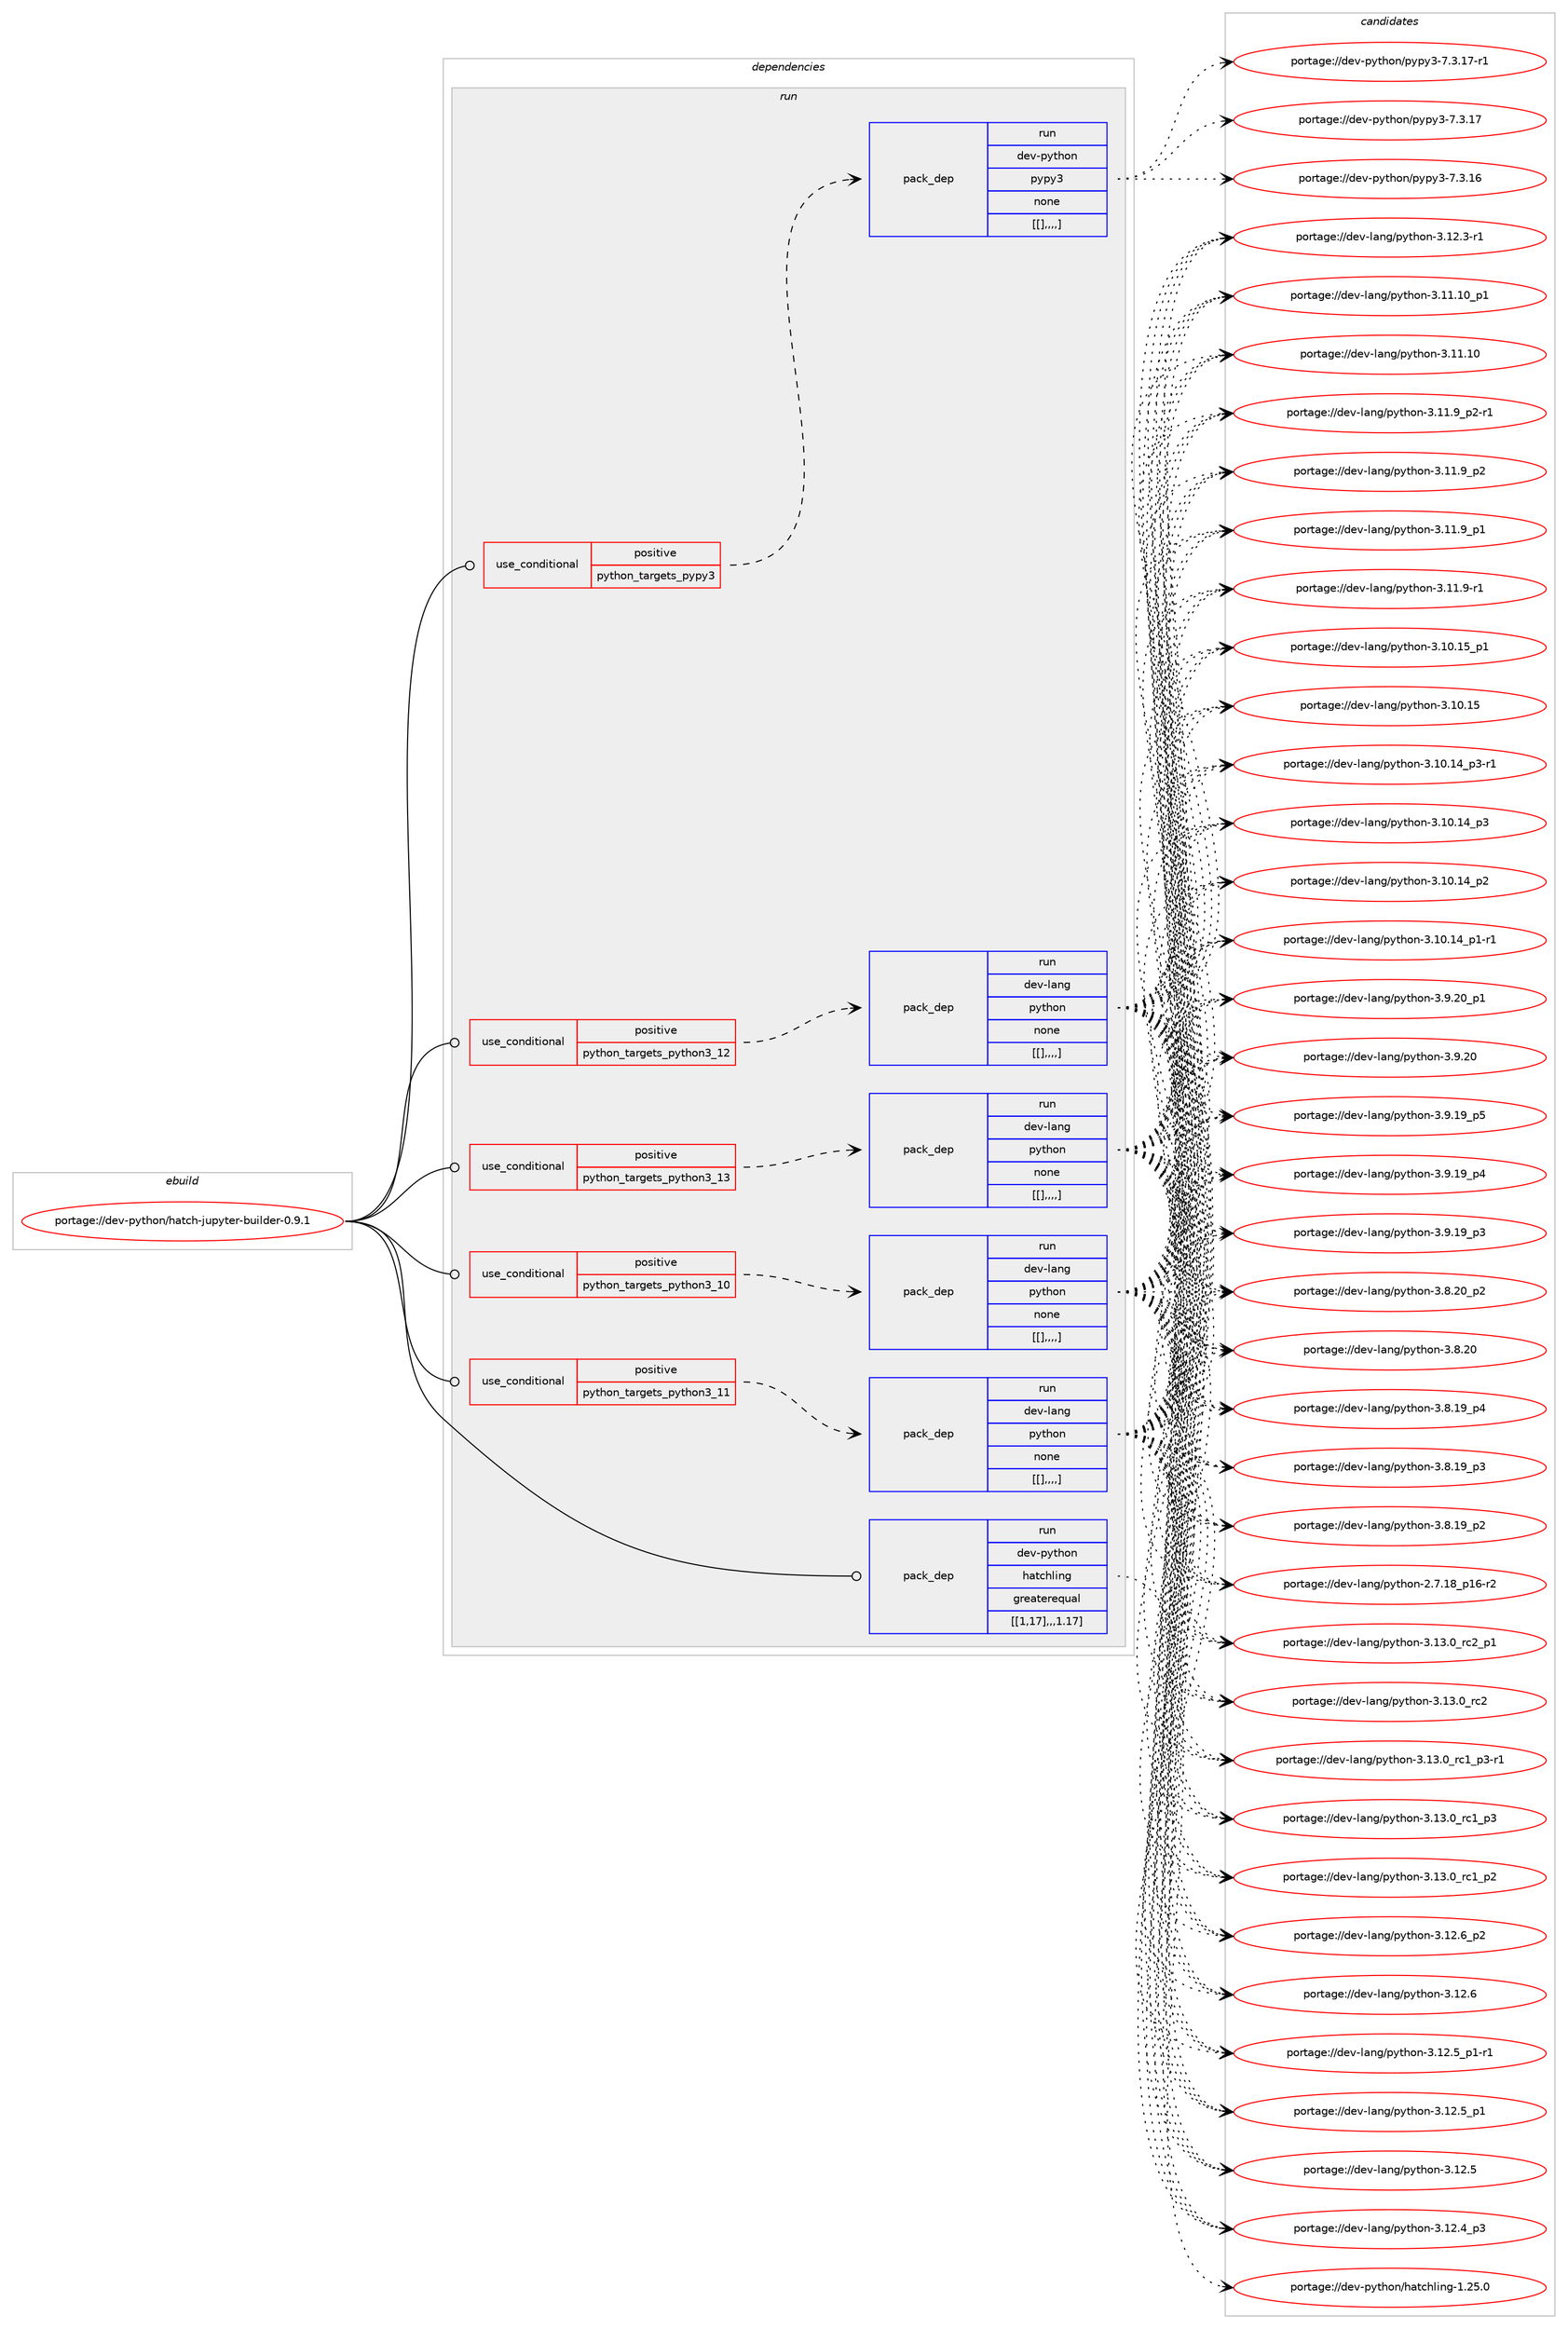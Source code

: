 digraph prolog {

# *************
# Graph options
# *************

newrank=true;
concentrate=true;
compound=true;
graph [rankdir=LR,fontname=Helvetica,fontsize=10,ranksep=1.5];#, ranksep=2.5, nodesep=0.2];
edge  [arrowhead=vee];
node  [fontname=Helvetica,fontsize=10];

# **********
# The ebuild
# **********

subgraph cluster_leftcol {
color=gray;
label=<<i>ebuild</i>>;
id [label="portage://dev-python/hatch-jupyter-builder-0.9.1", color=red, width=4, href="../dev-python/hatch-jupyter-builder-0.9.1.svg"];
}

# ****************
# The dependencies
# ****************

subgraph cluster_midcol {
color=gray;
label=<<i>dependencies</i>>;
subgraph cluster_compile {
fillcolor="#eeeeee";
style=filled;
label=<<i>compile</i>>;
}
subgraph cluster_compileandrun {
fillcolor="#eeeeee";
style=filled;
label=<<i>compile and run</i>>;
}
subgraph cluster_run {
fillcolor="#eeeeee";
style=filled;
label=<<i>run</i>>;
subgraph cond34415 {
dependency149283 [label=<<TABLE BORDER="0" CELLBORDER="1" CELLSPACING="0" CELLPADDING="4"><TR><TD ROWSPAN="3" CELLPADDING="10">use_conditional</TD></TR><TR><TD>positive</TD></TR><TR><TD>python_targets_pypy3</TD></TR></TABLE>>, shape=none, color=red];
subgraph pack113654 {
dependency149284 [label=<<TABLE BORDER="0" CELLBORDER="1" CELLSPACING="0" CELLPADDING="4" WIDTH="220"><TR><TD ROWSPAN="6" CELLPADDING="30">pack_dep</TD></TR><TR><TD WIDTH="110">run</TD></TR><TR><TD>dev-python</TD></TR><TR><TD>pypy3</TD></TR><TR><TD>none</TD></TR><TR><TD>[[],,,,]</TD></TR></TABLE>>, shape=none, color=blue];
}
dependency149283:e -> dependency149284:w [weight=20,style="dashed",arrowhead="vee"];
}
id:e -> dependency149283:w [weight=20,style="solid",arrowhead="odot"];
subgraph cond34416 {
dependency149285 [label=<<TABLE BORDER="0" CELLBORDER="1" CELLSPACING="0" CELLPADDING="4"><TR><TD ROWSPAN="3" CELLPADDING="10">use_conditional</TD></TR><TR><TD>positive</TD></TR><TR><TD>python_targets_python3_10</TD></TR></TABLE>>, shape=none, color=red];
subgraph pack113655 {
dependency149286 [label=<<TABLE BORDER="0" CELLBORDER="1" CELLSPACING="0" CELLPADDING="4" WIDTH="220"><TR><TD ROWSPAN="6" CELLPADDING="30">pack_dep</TD></TR><TR><TD WIDTH="110">run</TD></TR><TR><TD>dev-lang</TD></TR><TR><TD>python</TD></TR><TR><TD>none</TD></TR><TR><TD>[[],,,,]</TD></TR></TABLE>>, shape=none, color=blue];
}
dependency149285:e -> dependency149286:w [weight=20,style="dashed",arrowhead="vee"];
}
id:e -> dependency149285:w [weight=20,style="solid",arrowhead="odot"];
subgraph cond34417 {
dependency149287 [label=<<TABLE BORDER="0" CELLBORDER="1" CELLSPACING="0" CELLPADDING="4"><TR><TD ROWSPAN="3" CELLPADDING="10">use_conditional</TD></TR><TR><TD>positive</TD></TR><TR><TD>python_targets_python3_11</TD></TR></TABLE>>, shape=none, color=red];
subgraph pack113656 {
dependency149288 [label=<<TABLE BORDER="0" CELLBORDER="1" CELLSPACING="0" CELLPADDING="4" WIDTH="220"><TR><TD ROWSPAN="6" CELLPADDING="30">pack_dep</TD></TR><TR><TD WIDTH="110">run</TD></TR><TR><TD>dev-lang</TD></TR><TR><TD>python</TD></TR><TR><TD>none</TD></TR><TR><TD>[[],,,,]</TD></TR></TABLE>>, shape=none, color=blue];
}
dependency149287:e -> dependency149288:w [weight=20,style="dashed",arrowhead="vee"];
}
id:e -> dependency149287:w [weight=20,style="solid",arrowhead="odot"];
subgraph cond34418 {
dependency149289 [label=<<TABLE BORDER="0" CELLBORDER="1" CELLSPACING="0" CELLPADDING="4"><TR><TD ROWSPAN="3" CELLPADDING="10">use_conditional</TD></TR><TR><TD>positive</TD></TR><TR><TD>python_targets_python3_12</TD></TR></TABLE>>, shape=none, color=red];
subgraph pack113657 {
dependency149290 [label=<<TABLE BORDER="0" CELLBORDER="1" CELLSPACING="0" CELLPADDING="4" WIDTH="220"><TR><TD ROWSPAN="6" CELLPADDING="30">pack_dep</TD></TR><TR><TD WIDTH="110">run</TD></TR><TR><TD>dev-lang</TD></TR><TR><TD>python</TD></TR><TR><TD>none</TD></TR><TR><TD>[[],,,,]</TD></TR></TABLE>>, shape=none, color=blue];
}
dependency149289:e -> dependency149290:w [weight=20,style="dashed",arrowhead="vee"];
}
id:e -> dependency149289:w [weight=20,style="solid",arrowhead="odot"];
subgraph cond34419 {
dependency149291 [label=<<TABLE BORDER="0" CELLBORDER="1" CELLSPACING="0" CELLPADDING="4"><TR><TD ROWSPAN="3" CELLPADDING="10">use_conditional</TD></TR><TR><TD>positive</TD></TR><TR><TD>python_targets_python3_13</TD></TR></TABLE>>, shape=none, color=red];
subgraph pack113658 {
dependency149292 [label=<<TABLE BORDER="0" CELLBORDER="1" CELLSPACING="0" CELLPADDING="4" WIDTH="220"><TR><TD ROWSPAN="6" CELLPADDING="30">pack_dep</TD></TR><TR><TD WIDTH="110">run</TD></TR><TR><TD>dev-lang</TD></TR><TR><TD>python</TD></TR><TR><TD>none</TD></TR><TR><TD>[[],,,,]</TD></TR></TABLE>>, shape=none, color=blue];
}
dependency149291:e -> dependency149292:w [weight=20,style="dashed",arrowhead="vee"];
}
id:e -> dependency149291:w [weight=20,style="solid",arrowhead="odot"];
subgraph pack113659 {
dependency149293 [label=<<TABLE BORDER="0" CELLBORDER="1" CELLSPACING="0" CELLPADDING="4" WIDTH="220"><TR><TD ROWSPAN="6" CELLPADDING="30">pack_dep</TD></TR><TR><TD WIDTH="110">run</TD></TR><TR><TD>dev-python</TD></TR><TR><TD>hatchling</TD></TR><TR><TD>greaterequal</TD></TR><TR><TD>[[1,17],,,1.17]</TD></TR></TABLE>>, shape=none, color=blue];
}
id:e -> dependency149293:w [weight=20,style="solid",arrowhead="odot"];
}
}

# **************
# The candidates
# **************

subgraph cluster_choices {
rank=same;
color=gray;
label=<<i>candidates</i>>;

subgraph choice113654 {
color=black;
nodesep=1;
choice100101118451121211161041111104711212111212151455546514649554511449 [label="portage://dev-python/pypy3-7.3.17-r1", color=red, width=4,href="../dev-python/pypy3-7.3.17-r1.svg"];
choice10010111845112121116104111110471121211121215145554651464955 [label="portage://dev-python/pypy3-7.3.17", color=red, width=4,href="../dev-python/pypy3-7.3.17.svg"];
choice10010111845112121116104111110471121211121215145554651464954 [label="portage://dev-python/pypy3-7.3.16", color=red, width=4,href="../dev-python/pypy3-7.3.16.svg"];
dependency149284:e -> choice100101118451121211161041111104711212111212151455546514649554511449:w [style=dotted,weight="100"];
dependency149284:e -> choice10010111845112121116104111110471121211121215145554651464955:w [style=dotted,weight="100"];
dependency149284:e -> choice10010111845112121116104111110471121211121215145554651464954:w [style=dotted,weight="100"];
}
subgraph choice113655 {
color=black;
nodesep=1;
choice100101118451089711010347112121116104111110455146495146489511499509511249 [label="portage://dev-lang/python-3.13.0_rc2_p1", color=red, width=4,href="../dev-lang/python-3.13.0_rc2_p1.svg"];
choice10010111845108971101034711212111610411111045514649514648951149950 [label="portage://dev-lang/python-3.13.0_rc2", color=red, width=4,href="../dev-lang/python-3.13.0_rc2.svg"];
choice1001011184510897110103471121211161041111104551464951464895114994995112514511449 [label="portage://dev-lang/python-3.13.0_rc1_p3-r1", color=red, width=4,href="../dev-lang/python-3.13.0_rc1_p3-r1.svg"];
choice100101118451089711010347112121116104111110455146495146489511499499511251 [label="portage://dev-lang/python-3.13.0_rc1_p3", color=red, width=4,href="../dev-lang/python-3.13.0_rc1_p3.svg"];
choice100101118451089711010347112121116104111110455146495146489511499499511250 [label="portage://dev-lang/python-3.13.0_rc1_p2", color=red, width=4,href="../dev-lang/python-3.13.0_rc1_p2.svg"];
choice100101118451089711010347112121116104111110455146495046549511250 [label="portage://dev-lang/python-3.12.6_p2", color=red, width=4,href="../dev-lang/python-3.12.6_p2.svg"];
choice10010111845108971101034711212111610411111045514649504654 [label="portage://dev-lang/python-3.12.6", color=red, width=4,href="../dev-lang/python-3.12.6.svg"];
choice1001011184510897110103471121211161041111104551464950465395112494511449 [label="portage://dev-lang/python-3.12.5_p1-r1", color=red, width=4,href="../dev-lang/python-3.12.5_p1-r1.svg"];
choice100101118451089711010347112121116104111110455146495046539511249 [label="portage://dev-lang/python-3.12.5_p1", color=red, width=4,href="../dev-lang/python-3.12.5_p1.svg"];
choice10010111845108971101034711212111610411111045514649504653 [label="portage://dev-lang/python-3.12.5", color=red, width=4,href="../dev-lang/python-3.12.5.svg"];
choice100101118451089711010347112121116104111110455146495046529511251 [label="portage://dev-lang/python-3.12.4_p3", color=red, width=4,href="../dev-lang/python-3.12.4_p3.svg"];
choice100101118451089711010347112121116104111110455146495046514511449 [label="portage://dev-lang/python-3.12.3-r1", color=red, width=4,href="../dev-lang/python-3.12.3-r1.svg"];
choice10010111845108971101034711212111610411111045514649494649489511249 [label="portage://dev-lang/python-3.11.10_p1", color=red, width=4,href="../dev-lang/python-3.11.10_p1.svg"];
choice1001011184510897110103471121211161041111104551464949464948 [label="portage://dev-lang/python-3.11.10", color=red, width=4,href="../dev-lang/python-3.11.10.svg"];
choice1001011184510897110103471121211161041111104551464949465795112504511449 [label="portage://dev-lang/python-3.11.9_p2-r1", color=red, width=4,href="../dev-lang/python-3.11.9_p2-r1.svg"];
choice100101118451089711010347112121116104111110455146494946579511250 [label="portage://dev-lang/python-3.11.9_p2", color=red, width=4,href="../dev-lang/python-3.11.9_p2.svg"];
choice100101118451089711010347112121116104111110455146494946579511249 [label="portage://dev-lang/python-3.11.9_p1", color=red, width=4,href="../dev-lang/python-3.11.9_p1.svg"];
choice100101118451089711010347112121116104111110455146494946574511449 [label="portage://dev-lang/python-3.11.9-r1", color=red, width=4,href="../dev-lang/python-3.11.9-r1.svg"];
choice10010111845108971101034711212111610411111045514649484649539511249 [label="portage://dev-lang/python-3.10.15_p1", color=red, width=4,href="../dev-lang/python-3.10.15_p1.svg"];
choice1001011184510897110103471121211161041111104551464948464953 [label="portage://dev-lang/python-3.10.15", color=red, width=4,href="../dev-lang/python-3.10.15.svg"];
choice100101118451089711010347112121116104111110455146494846495295112514511449 [label="portage://dev-lang/python-3.10.14_p3-r1", color=red, width=4,href="../dev-lang/python-3.10.14_p3-r1.svg"];
choice10010111845108971101034711212111610411111045514649484649529511251 [label="portage://dev-lang/python-3.10.14_p3", color=red, width=4,href="../dev-lang/python-3.10.14_p3.svg"];
choice10010111845108971101034711212111610411111045514649484649529511250 [label="portage://dev-lang/python-3.10.14_p2", color=red, width=4,href="../dev-lang/python-3.10.14_p2.svg"];
choice100101118451089711010347112121116104111110455146494846495295112494511449 [label="portage://dev-lang/python-3.10.14_p1-r1", color=red, width=4,href="../dev-lang/python-3.10.14_p1-r1.svg"];
choice100101118451089711010347112121116104111110455146574650489511249 [label="portage://dev-lang/python-3.9.20_p1", color=red, width=4,href="../dev-lang/python-3.9.20_p1.svg"];
choice10010111845108971101034711212111610411111045514657465048 [label="portage://dev-lang/python-3.9.20", color=red, width=4,href="../dev-lang/python-3.9.20.svg"];
choice100101118451089711010347112121116104111110455146574649579511253 [label="portage://dev-lang/python-3.9.19_p5", color=red, width=4,href="../dev-lang/python-3.9.19_p5.svg"];
choice100101118451089711010347112121116104111110455146574649579511252 [label="portage://dev-lang/python-3.9.19_p4", color=red, width=4,href="../dev-lang/python-3.9.19_p4.svg"];
choice100101118451089711010347112121116104111110455146574649579511251 [label="portage://dev-lang/python-3.9.19_p3", color=red, width=4,href="../dev-lang/python-3.9.19_p3.svg"];
choice100101118451089711010347112121116104111110455146564650489511250 [label="portage://dev-lang/python-3.8.20_p2", color=red, width=4,href="../dev-lang/python-3.8.20_p2.svg"];
choice10010111845108971101034711212111610411111045514656465048 [label="portage://dev-lang/python-3.8.20", color=red, width=4,href="../dev-lang/python-3.8.20.svg"];
choice100101118451089711010347112121116104111110455146564649579511252 [label="portage://dev-lang/python-3.8.19_p4", color=red, width=4,href="../dev-lang/python-3.8.19_p4.svg"];
choice100101118451089711010347112121116104111110455146564649579511251 [label="portage://dev-lang/python-3.8.19_p3", color=red, width=4,href="../dev-lang/python-3.8.19_p3.svg"];
choice100101118451089711010347112121116104111110455146564649579511250 [label="portage://dev-lang/python-3.8.19_p2", color=red, width=4,href="../dev-lang/python-3.8.19_p2.svg"];
choice100101118451089711010347112121116104111110455046554649569511249544511450 [label="portage://dev-lang/python-2.7.18_p16-r2", color=red, width=4,href="../dev-lang/python-2.7.18_p16-r2.svg"];
dependency149286:e -> choice100101118451089711010347112121116104111110455146495146489511499509511249:w [style=dotted,weight="100"];
dependency149286:e -> choice10010111845108971101034711212111610411111045514649514648951149950:w [style=dotted,weight="100"];
dependency149286:e -> choice1001011184510897110103471121211161041111104551464951464895114994995112514511449:w [style=dotted,weight="100"];
dependency149286:e -> choice100101118451089711010347112121116104111110455146495146489511499499511251:w [style=dotted,weight="100"];
dependency149286:e -> choice100101118451089711010347112121116104111110455146495146489511499499511250:w [style=dotted,weight="100"];
dependency149286:e -> choice100101118451089711010347112121116104111110455146495046549511250:w [style=dotted,weight="100"];
dependency149286:e -> choice10010111845108971101034711212111610411111045514649504654:w [style=dotted,weight="100"];
dependency149286:e -> choice1001011184510897110103471121211161041111104551464950465395112494511449:w [style=dotted,weight="100"];
dependency149286:e -> choice100101118451089711010347112121116104111110455146495046539511249:w [style=dotted,weight="100"];
dependency149286:e -> choice10010111845108971101034711212111610411111045514649504653:w [style=dotted,weight="100"];
dependency149286:e -> choice100101118451089711010347112121116104111110455146495046529511251:w [style=dotted,weight="100"];
dependency149286:e -> choice100101118451089711010347112121116104111110455146495046514511449:w [style=dotted,weight="100"];
dependency149286:e -> choice10010111845108971101034711212111610411111045514649494649489511249:w [style=dotted,weight="100"];
dependency149286:e -> choice1001011184510897110103471121211161041111104551464949464948:w [style=dotted,weight="100"];
dependency149286:e -> choice1001011184510897110103471121211161041111104551464949465795112504511449:w [style=dotted,weight="100"];
dependency149286:e -> choice100101118451089711010347112121116104111110455146494946579511250:w [style=dotted,weight="100"];
dependency149286:e -> choice100101118451089711010347112121116104111110455146494946579511249:w [style=dotted,weight="100"];
dependency149286:e -> choice100101118451089711010347112121116104111110455146494946574511449:w [style=dotted,weight="100"];
dependency149286:e -> choice10010111845108971101034711212111610411111045514649484649539511249:w [style=dotted,weight="100"];
dependency149286:e -> choice1001011184510897110103471121211161041111104551464948464953:w [style=dotted,weight="100"];
dependency149286:e -> choice100101118451089711010347112121116104111110455146494846495295112514511449:w [style=dotted,weight="100"];
dependency149286:e -> choice10010111845108971101034711212111610411111045514649484649529511251:w [style=dotted,weight="100"];
dependency149286:e -> choice10010111845108971101034711212111610411111045514649484649529511250:w [style=dotted,weight="100"];
dependency149286:e -> choice100101118451089711010347112121116104111110455146494846495295112494511449:w [style=dotted,weight="100"];
dependency149286:e -> choice100101118451089711010347112121116104111110455146574650489511249:w [style=dotted,weight="100"];
dependency149286:e -> choice10010111845108971101034711212111610411111045514657465048:w [style=dotted,weight="100"];
dependency149286:e -> choice100101118451089711010347112121116104111110455146574649579511253:w [style=dotted,weight="100"];
dependency149286:e -> choice100101118451089711010347112121116104111110455146574649579511252:w [style=dotted,weight="100"];
dependency149286:e -> choice100101118451089711010347112121116104111110455146574649579511251:w [style=dotted,weight="100"];
dependency149286:e -> choice100101118451089711010347112121116104111110455146564650489511250:w [style=dotted,weight="100"];
dependency149286:e -> choice10010111845108971101034711212111610411111045514656465048:w [style=dotted,weight="100"];
dependency149286:e -> choice100101118451089711010347112121116104111110455146564649579511252:w [style=dotted,weight="100"];
dependency149286:e -> choice100101118451089711010347112121116104111110455146564649579511251:w [style=dotted,weight="100"];
dependency149286:e -> choice100101118451089711010347112121116104111110455146564649579511250:w [style=dotted,weight="100"];
dependency149286:e -> choice100101118451089711010347112121116104111110455046554649569511249544511450:w [style=dotted,weight="100"];
}
subgraph choice113656 {
color=black;
nodesep=1;
choice100101118451089711010347112121116104111110455146495146489511499509511249 [label="portage://dev-lang/python-3.13.0_rc2_p1", color=red, width=4,href="../dev-lang/python-3.13.0_rc2_p1.svg"];
choice10010111845108971101034711212111610411111045514649514648951149950 [label="portage://dev-lang/python-3.13.0_rc2", color=red, width=4,href="../dev-lang/python-3.13.0_rc2.svg"];
choice1001011184510897110103471121211161041111104551464951464895114994995112514511449 [label="portage://dev-lang/python-3.13.0_rc1_p3-r1", color=red, width=4,href="../dev-lang/python-3.13.0_rc1_p3-r1.svg"];
choice100101118451089711010347112121116104111110455146495146489511499499511251 [label="portage://dev-lang/python-3.13.0_rc1_p3", color=red, width=4,href="../dev-lang/python-3.13.0_rc1_p3.svg"];
choice100101118451089711010347112121116104111110455146495146489511499499511250 [label="portage://dev-lang/python-3.13.0_rc1_p2", color=red, width=4,href="../dev-lang/python-3.13.0_rc1_p2.svg"];
choice100101118451089711010347112121116104111110455146495046549511250 [label="portage://dev-lang/python-3.12.6_p2", color=red, width=4,href="../dev-lang/python-3.12.6_p2.svg"];
choice10010111845108971101034711212111610411111045514649504654 [label="portage://dev-lang/python-3.12.6", color=red, width=4,href="../dev-lang/python-3.12.6.svg"];
choice1001011184510897110103471121211161041111104551464950465395112494511449 [label="portage://dev-lang/python-3.12.5_p1-r1", color=red, width=4,href="../dev-lang/python-3.12.5_p1-r1.svg"];
choice100101118451089711010347112121116104111110455146495046539511249 [label="portage://dev-lang/python-3.12.5_p1", color=red, width=4,href="../dev-lang/python-3.12.5_p1.svg"];
choice10010111845108971101034711212111610411111045514649504653 [label="portage://dev-lang/python-3.12.5", color=red, width=4,href="../dev-lang/python-3.12.5.svg"];
choice100101118451089711010347112121116104111110455146495046529511251 [label="portage://dev-lang/python-3.12.4_p3", color=red, width=4,href="../dev-lang/python-3.12.4_p3.svg"];
choice100101118451089711010347112121116104111110455146495046514511449 [label="portage://dev-lang/python-3.12.3-r1", color=red, width=4,href="../dev-lang/python-3.12.3-r1.svg"];
choice10010111845108971101034711212111610411111045514649494649489511249 [label="portage://dev-lang/python-3.11.10_p1", color=red, width=4,href="../dev-lang/python-3.11.10_p1.svg"];
choice1001011184510897110103471121211161041111104551464949464948 [label="portage://dev-lang/python-3.11.10", color=red, width=4,href="../dev-lang/python-3.11.10.svg"];
choice1001011184510897110103471121211161041111104551464949465795112504511449 [label="portage://dev-lang/python-3.11.9_p2-r1", color=red, width=4,href="../dev-lang/python-3.11.9_p2-r1.svg"];
choice100101118451089711010347112121116104111110455146494946579511250 [label="portage://dev-lang/python-3.11.9_p2", color=red, width=4,href="../dev-lang/python-3.11.9_p2.svg"];
choice100101118451089711010347112121116104111110455146494946579511249 [label="portage://dev-lang/python-3.11.9_p1", color=red, width=4,href="../dev-lang/python-3.11.9_p1.svg"];
choice100101118451089711010347112121116104111110455146494946574511449 [label="portage://dev-lang/python-3.11.9-r1", color=red, width=4,href="../dev-lang/python-3.11.9-r1.svg"];
choice10010111845108971101034711212111610411111045514649484649539511249 [label="portage://dev-lang/python-3.10.15_p1", color=red, width=4,href="../dev-lang/python-3.10.15_p1.svg"];
choice1001011184510897110103471121211161041111104551464948464953 [label="portage://dev-lang/python-3.10.15", color=red, width=4,href="../dev-lang/python-3.10.15.svg"];
choice100101118451089711010347112121116104111110455146494846495295112514511449 [label="portage://dev-lang/python-3.10.14_p3-r1", color=red, width=4,href="../dev-lang/python-3.10.14_p3-r1.svg"];
choice10010111845108971101034711212111610411111045514649484649529511251 [label="portage://dev-lang/python-3.10.14_p3", color=red, width=4,href="../dev-lang/python-3.10.14_p3.svg"];
choice10010111845108971101034711212111610411111045514649484649529511250 [label="portage://dev-lang/python-3.10.14_p2", color=red, width=4,href="../dev-lang/python-3.10.14_p2.svg"];
choice100101118451089711010347112121116104111110455146494846495295112494511449 [label="portage://dev-lang/python-3.10.14_p1-r1", color=red, width=4,href="../dev-lang/python-3.10.14_p1-r1.svg"];
choice100101118451089711010347112121116104111110455146574650489511249 [label="portage://dev-lang/python-3.9.20_p1", color=red, width=4,href="../dev-lang/python-3.9.20_p1.svg"];
choice10010111845108971101034711212111610411111045514657465048 [label="portage://dev-lang/python-3.9.20", color=red, width=4,href="../dev-lang/python-3.9.20.svg"];
choice100101118451089711010347112121116104111110455146574649579511253 [label="portage://dev-lang/python-3.9.19_p5", color=red, width=4,href="../dev-lang/python-3.9.19_p5.svg"];
choice100101118451089711010347112121116104111110455146574649579511252 [label="portage://dev-lang/python-3.9.19_p4", color=red, width=4,href="../dev-lang/python-3.9.19_p4.svg"];
choice100101118451089711010347112121116104111110455146574649579511251 [label="portage://dev-lang/python-3.9.19_p3", color=red, width=4,href="../dev-lang/python-3.9.19_p3.svg"];
choice100101118451089711010347112121116104111110455146564650489511250 [label="portage://dev-lang/python-3.8.20_p2", color=red, width=4,href="../dev-lang/python-3.8.20_p2.svg"];
choice10010111845108971101034711212111610411111045514656465048 [label="portage://dev-lang/python-3.8.20", color=red, width=4,href="../dev-lang/python-3.8.20.svg"];
choice100101118451089711010347112121116104111110455146564649579511252 [label="portage://dev-lang/python-3.8.19_p4", color=red, width=4,href="../dev-lang/python-3.8.19_p4.svg"];
choice100101118451089711010347112121116104111110455146564649579511251 [label="portage://dev-lang/python-3.8.19_p3", color=red, width=4,href="../dev-lang/python-3.8.19_p3.svg"];
choice100101118451089711010347112121116104111110455146564649579511250 [label="portage://dev-lang/python-3.8.19_p2", color=red, width=4,href="../dev-lang/python-3.8.19_p2.svg"];
choice100101118451089711010347112121116104111110455046554649569511249544511450 [label="portage://dev-lang/python-2.7.18_p16-r2", color=red, width=4,href="../dev-lang/python-2.7.18_p16-r2.svg"];
dependency149288:e -> choice100101118451089711010347112121116104111110455146495146489511499509511249:w [style=dotted,weight="100"];
dependency149288:e -> choice10010111845108971101034711212111610411111045514649514648951149950:w [style=dotted,weight="100"];
dependency149288:e -> choice1001011184510897110103471121211161041111104551464951464895114994995112514511449:w [style=dotted,weight="100"];
dependency149288:e -> choice100101118451089711010347112121116104111110455146495146489511499499511251:w [style=dotted,weight="100"];
dependency149288:e -> choice100101118451089711010347112121116104111110455146495146489511499499511250:w [style=dotted,weight="100"];
dependency149288:e -> choice100101118451089711010347112121116104111110455146495046549511250:w [style=dotted,weight="100"];
dependency149288:e -> choice10010111845108971101034711212111610411111045514649504654:w [style=dotted,weight="100"];
dependency149288:e -> choice1001011184510897110103471121211161041111104551464950465395112494511449:w [style=dotted,weight="100"];
dependency149288:e -> choice100101118451089711010347112121116104111110455146495046539511249:w [style=dotted,weight="100"];
dependency149288:e -> choice10010111845108971101034711212111610411111045514649504653:w [style=dotted,weight="100"];
dependency149288:e -> choice100101118451089711010347112121116104111110455146495046529511251:w [style=dotted,weight="100"];
dependency149288:e -> choice100101118451089711010347112121116104111110455146495046514511449:w [style=dotted,weight="100"];
dependency149288:e -> choice10010111845108971101034711212111610411111045514649494649489511249:w [style=dotted,weight="100"];
dependency149288:e -> choice1001011184510897110103471121211161041111104551464949464948:w [style=dotted,weight="100"];
dependency149288:e -> choice1001011184510897110103471121211161041111104551464949465795112504511449:w [style=dotted,weight="100"];
dependency149288:e -> choice100101118451089711010347112121116104111110455146494946579511250:w [style=dotted,weight="100"];
dependency149288:e -> choice100101118451089711010347112121116104111110455146494946579511249:w [style=dotted,weight="100"];
dependency149288:e -> choice100101118451089711010347112121116104111110455146494946574511449:w [style=dotted,weight="100"];
dependency149288:e -> choice10010111845108971101034711212111610411111045514649484649539511249:w [style=dotted,weight="100"];
dependency149288:e -> choice1001011184510897110103471121211161041111104551464948464953:w [style=dotted,weight="100"];
dependency149288:e -> choice100101118451089711010347112121116104111110455146494846495295112514511449:w [style=dotted,weight="100"];
dependency149288:e -> choice10010111845108971101034711212111610411111045514649484649529511251:w [style=dotted,weight="100"];
dependency149288:e -> choice10010111845108971101034711212111610411111045514649484649529511250:w [style=dotted,weight="100"];
dependency149288:e -> choice100101118451089711010347112121116104111110455146494846495295112494511449:w [style=dotted,weight="100"];
dependency149288:e -> choice100101118451089711010347112121116104111110455146574650489511249:w [style=dotted,weight="100"];
dependency149288:e -> choice10010111845108971101034711212111610411111045514657465048:w [style=dotted,weight="100"];
dependency149288:e -> choice100101118451089711010347112121116104111110455146574649579511253:w [style=dotted,weight="100"];
dependency149288:e -> choice100101118451089711010347112121116104111110455146574649579511252:w [style=dotted,weight="100"];
dependency149288:e -> choice100101118451089711010347112121116104111110455146574649579511251:w [style=dotted,weight="100"];
dependency149288:e -> choice100101118451089711010347112121116104111110455146564650489511250:w [style=dotted,weight="100"];
dependency149288:e -> choice10010111845108971101034711212111610411111045514656465048:w [style=dotted,weight="100"];
dependency149288:e -> choice100101118451089711010347112121116104111110455146564649579511252:w [style=dotted,weight="100"];
dependency149288:e -> choice100101118451089711010347112121116104111110455146564649579511251:w [style=dotted,weight="100"];
dependency149288:e -> choice100101118451089711010347112121116104111110455146564649579511250:w [style=dotted,weight="100"];
dependency149288:e -> choice100101118451089711010347112121116104111110455046554649569511249544511450:w [style=dotted,weight="100"];
}
subgraph choice113657 {
color=black;
nodesep=1;
choice100101118451089711010347112121116104111110455146495146489511499509511249 [label="portage://dev-lang/python-3.13.0_rc2_p1", color=red, width=4,href="../dev-lang/python-3.13.0_rc2_p1.svg"];
choice10010111845108971101034711212111610411111045514649514648951149950 [label="portage://dev-lang/python-3.13.0_rc2", color=red, width=4,href="../dev-lang/python-3.13.0_rc2.svg"];
choice1001011184510897110103471121211161041111104551464951464895114994995112514511449 [label="portage://dev-lang/python-3.13.0_rc1_p3-r1", color=red, width=4,href="../dev-lang/python-3.13.0_rc1_p3-r1.svg"];
choice100101118451089711010347112121116104111110455146495146489511499499511251 [label="portage://dev-lang/python-3.13.0_rc1_p3", color=red, width=4,href="../dev-lang/python-3.13.0_rc1_p3.svg"];
choice100101118451089711010347112121116104111110455146495146489511499499511250 [label="portage://dev-lang/python-3.13.0_rc1_p2", color=red, width=4,href="../dev-lang/python-3.13.0_rc1_p2.svg"];
choice100101118451089711010347112121116104111110455146495046549511250 [label="portage://dev-lang/python-3.12.6_p2", color=red, width=4,href="../dev-lang/python-3.12.6_p2.svg"];
choice10010111845108971101034711212111610411111045514649504654 [label="portage://dev-lang/python-3.12.6", color=red, width=4,href="../dev-lang/python-3.12.6.svg"];
choice1001011184510897110103471121211161041111104551464950465395112494511449 [label="portage://dev-lang/python-3.12.5_p1-r1", color=red, width=4,href="../dev-lang/python-3.12.5_p1-r1.svg"];
choice100101118451089711010347112121116104111110455146495046539511249 [label="portage://dev-lang/python-3.12.5_p1", color=red, width=4,href="../dev-lang/python-3.12.5_p1.svg"];
choice10010111845108971101034711212111610411111045514649504653 [label="portage://dev-lang/python-3.12.5", color=red, width=4,href="../dev-lang/python-3.12.5.svg"];
choice100101118451089711010347112121116104111110455146495046529511251 [label="portage://dev-lang/python-3.12.4_p3", color=red, width=4,href="../dev-lang/python-3.12.4_p3.svg"];
choice100101118451089711010347112121116104111110455146495046514511449 [label="portage://dev-lang/python-3.12.3-r1", color=red, width=4,href="../dev-lang/python-3.12.3-r1.svg"];
choice10010111845108971101034711212111610411111045514649494649489511249 [label="portage://dev-lang/python-3.11.10_p1", color=red, width=4,href="../dev-lang/python-3.11.10_p1.svg"];
choice1001011184510897110103471121211161041111104551464949464948 [label="portage://dev-lang/python-3.11.10", color=red, width=4,href="../dev-lang/python-3.11.10.svg"];
choice1001011184510897110103471121211161041111104551464949465795112504511449 [label="portage://dev-lang/python-3.11.9_p2-r1", color=red, width=4,href="../dev-lang/python-3.11.9_p2-r1.svg"];
choice100101118451089711010347112121116104111110455146494946579511250 [label="portage://dev-lang/python-3.11.9_p2", color=red, width=4,href="../dev-lang/python-3.11.9_p2.svg"];
choice100101118451089711010347112121116104111110455146494946579511249 [label="portage://dev-lang/python-3.11.9_p1", color=red, width=4,href="../dev-lang/python-3.11.9_p1.svg"];
choice100101118451089711010347112121116104111110455146494946574511449 [label="portage://dev-lang/python-3.11.9-r1", color=red, width=4,href="../dev-lang/python-3.11.9-r1.svg"];
choice10010111845108971101034711212111610411111045514649484649539511249 [label="portage://dev-lang/python-3.10.15_p1", color=red, width=4,href="../dev-lang/python-3.10.15_p1.svg"];
choice1001011184510897110103471121211161041111104551464948464953 [label="portage://dev-lang/python-3.10.15", color=red, width=4,href="../dev-lang/python-3.10.15.svg"];
choice100101118451089711010347112121116104111110455146494846495295112514511449 [label="portage://dev-lang/python-3.10.14_p3-r1", color=red, width=4,href="../dev-lang/python-3.10.14_p3-r1.svg"];
choice10010111845108971101034711212111610411111045514649484649529511251 [label="portage://dev-lang/python-3.10.14_p3", color=red, width=4,href="../dev-lang/python-3.10.14_p3.svg"];
choice10010111845108971101034711212111610411111045514649484649529511250 [label="portage://dev-lang/python-3.10.14_p2", color=red, width=4,href="../dev-lang/python-3.10.14_p2.svg"];
choice100101118451089711010347112121116104111110455146494846495295112494511449 [label="portage://dev-lang/python-3.10.14_p1-r1", color=red, width=4,href="../dev-lang/python-3.10.14_p1-r1.svg"];
choice100101118451089711010347112121116104111110455146574650489511249 [label="portage://dev-lang/python-3.9.20_p1", color=red, width=4,href="../dev-lang/python-3.9.20_p1.svg"];
choice10010111845108971101034711212111610411111045514657465048 [label="portage://dev-lang/python-3.9.20", color=red, width=4,href="../dev-lang/python-3.9.20.svg"];
choice100101118451089711010347112121116104111110455146574649579511253 [label="portage://dev-lang/python-3.9.19_p5", color=red, width=4,href="../dev-lang/python-3.9.19_p5.svg"];
choice100101118451089711010347112121116104111110455146574649579511252 [label="portage://dev-lang/python-3.9.19_p4", color=red, width=4,href="../dev-lang/python-3.9.19_p4.svg"];
choice100101118451089711010347112121116104111110455146574649579511251 [label="portage://dev-lang/python-3.9.19_p3", color=red, width=4,href="../dev-lang/python-3.9.19_p3.svg"];
choice100101118451089711010347112121116104111110455146564650489511250 [label="portage://dev-lang/python-3.8.20_p2", color=red, width=4,href="../dev-lang/python-3.8.20_p2.svg"];
choice10010111845108971101034711212111610411111045514656465048 [label="portage://dev-lang/python-3.8.20", color=red, width=4,href="../dev-lang/python-3.8.20.svg"];
choice100101118451089711010347112121116104111110455146564649579511252 [label="portage://dev-lang/python-3.8.19_p4", color=red, width=4,href="../dev-lang/python-3.8.19_p4.svg"];
choice100101118451089711010347112121116104111110455146564649579511251 [label="portage://dev-lang/python-3.8.19_p3", color=red, width=4,href="../dev-lang/python-3.8.19_p3.svg"];
choice100101118451089711010347112121116104111110455146564649579511250 [label="portage://dev-lang/python-3.8.19_p2", color=red, width=4,href="../dev-lang/python-3.8.19_p2.svg"];
choice100101118451089711010347112121116104111110455046554649569511249544511450 [label="portage://dev-lang/python-2.7.18_p16-r2", color=red, width=4,href="../dev-lang/python-2.7.18_p16-r2.svg"];
dependency149290:e -> choice100101118451089711010347112121116104111110455146495146489511499509511249:w [style=dotted,weight="100"];
dependency149290:e -> choice10010111845108971101034711212111610411111045514649514648951149950:w [style=dotted,weight="100"];
dependency149290:e -> choice1001011184510897110103471121211161041111104551464951464895114994995112514511449:w [style=dotted,weight="100"];
dependency149290:e -> choice100101118451089711010347112121116104111110455146495146489511499499511251:w [style=dotted,weight="100"];
dependency149290:e -> choice100101118451089711010347112121116104111110455146495146489511499499511250:w [style=dotted,weight="100"];
dependency149290:e -> choice100101118451089711010347112121116104111110455146495046549511250:w [style=dotted,weight="100"];
dependency149290:e -> choice10010111845108971101034711212111610411111045514649504654:w [style=dotted,weight="100"];
dependency149290:e -> choice1001011184510897110103471121211161041111104551464950465395112494511449:w [style=dotted,weight="100"];
dependency149290:e -> choice100101118451089711010347112121116104111110455146495046539511249:w [style=dotted,weight="100"];
dependency149290:e -> choice10010111845108971101034711212111610411111045514649504653:w [style=dotted,weight="100"];
dependency149290:e -> choice100101118451089711010347112121116104111110455146495046529511251:w [style=dotted,weight="100"];
dependency149290:e -> choice100101118451089711010347112121116104111110455146495046514511449:w [style=dotted,weight="100"];
dependency149290:e -> choice10010111845108971101034711212111610411111045514649494649489511249:w [style=dotted,weight="100"];
dependency149290:e -> choice1001011184510897110103471121211161041111104551464949464948:w [style=dotted,weight="100"];
dependency149290:e -> choice1001011184510897110103471121211161041111104551464949465795112504511449:w [style=dotted,weight="100"];
dependency149290:e -> choice100101118451089711010347112121116104111110455146494946579511250:w [style=dotted,weight="100"];
dependency149290:e -> choice100101118451089711010347112121116104111110455146494946579511249:w [style=dotted,weight="100"];
dependency149290:e -> choice100101118451089711010347112121116104111110455146494946574511449:w [style=dotted,weight="100"];
dependency149290:e -> choice10010111845108971101034711212111610411111045514649484649539511249:w [style=dotted,weight="100"];
dependency149290:e -> choice1001011184510897110103471121211161041111104551464948464953:w [style=dotted,weight="100"];
dependency149290:e -> choice100101118451089711010347112121116104111110455146494846495295112514511449:w [style=dotted,weight="100"];
dependency149290:e -> choice10010111845108971101034711212111610411111045514649484649529511251:w [style=dotted,weight="100"];
dependency149290:e -> choice10010111845108971101034711212111610411111045514649484649529511250:w [style=dotted,weight="100"];
dependency149290:e -> choice100101118451089711010347112121116104111110455146494846495295112494511449:w [style=dotted,weight="100"];
dependency149290:e -> choice100101118451089711010347112121116104111110455146574650489511249:w [style=dotted,weight="100"];
dependency149290:e -> choice10010111845108971101034711212111610411111045514657465048:w [style=dotted,weight="100"];
dependency149290:e -> choice100101118451089711010347112121116104111110455146574649579511253:w [style=dotted,weight="100"];
dependency149290:e -> choice100101118451089711010347112121116104111110455146574649579511252:w [style=dotted,weight="100"];
dependency149290:e -> choice100101118451089711010347112121116104111110455146574649579511251:w [style=dotted,weight="100"];
dependency149290:e -> choice100101118451089711010347112121116104111110455146564650489511250:w [style=dotted,weight="100"];
dependency149290:e -> choice10010111845108971101034711212111610411111045514656465048:w [style=dotted,weight="100"];
dependency149290:e -> choice100101118451089711010347112121116104111110455146564649579511252:w [style=dotted,weight="100"];
dependency149290:e -> choice100101118451089711010347112121116104111110455146564649579511251:w [style=dotted,weight="100"];
dependency149290:e -> choice100101118451089711010347112121116104111110455146564649579511250:w [style=dotted,weight="100"];
dependency149290:e -> choice100101118451089711010347112121116104111110455046554649569511249544511450:w [style=dotted,weight="100"];
}
subgraph choice113658 {
color=black;
nodesep=1;
choice100101118451089711010347112121116104111110455146495146489511499509511249 [label="portage://dev-lang/python-3.13.0_rc2_p1", color=red, width=4,href="../dev-lang/python-3.13.0_rc2_p1.svg"];
choice10010111845108971101034711212111610411111045514649514648951149950 [label="portage://dev-lang/python-3.13.0_rc2", color=red, width=4,href="../dev-lang/python-3.13.0_rc2.svg"];
choice1001011184510897110103471121211161041111104551464951464895114994995112514511449 [label="portage://dev-lang/python-3.13.0_rc1_p3-r1", color=red, width=4,href="../dev-lang/python-3.13.0_rc1_p3-r1.svg"];
choice100101118451089711010347112121116104111110455146495146489511499499511251 [label="portage://dev-lang/python-3.13.0_rc1_p3", color=red, width=4,href="../dev-lang/python-3.13.0_rc1_p3.svg"];
choice100101118451089711010347112121116104111110455146495146489511499499511250 [label="portage://dev-lang/python-3.13.0_rc1_p2", color=red, width=4,href="../dev-lang/python-3.13.0_rc1_p2.svg"];
choice100101118451089711010347112121116104111110455146495046549511250 [label="portage://dev-lang/python-3.12.6_p2", color=red, width=4,href="../dev-lang/python-3.12.6_p2.svg"];
choice10010111845108971101034711212111610411111045514649504654 [label="portage://dev-lang/python-3.12.6", color=red, width=4,href="../dev-lang/python-3.12.6.svg"];
choice1001011184510897110103471121211161041111104551464950465395112494511449 [label="portage://dev-lang/python-3.12.5_p1-r1", color=red, width=4,href="../dev-lang/python-3.12.5_p1-r1.svg"];
choice100101118451089711010347112121116104111110455146495046539511249 [label="portage://dev-lang/python-3.12.5_p1", color=red, width=4,href="../dev-lang/python-3.12.5_p1.svg"];
choice10010111845108971101034711212111610411111045514649504653 [label="portage://dev-lang/python-3.12.5", color=red, width=4,href="../dev-lang/python-3.12.5.svg"];
choice100101118451089711010347112121116104111110455146495046529511251 [label="portage://dev-lang/python-3.12.4_p3", color=red, width=4,href="../dev-lang/python-3.12.4_p3.svg"];
choice100101118451089711010347112121116104111110455146495046514511449 [label="portage://dev-lang/python-3.12.3-r1", color=red, width=4,href="../dev-lang/python-3.12.3-r1.svg"];
choice10010111845108971101034711212111610411111045514649494649489511249 [label="portage://dev-lang/python-3.11.10_p1", color=red, width=4,href="../dev-lang/python-3.11.10_p1.svg"];
choice1001011184510897110103471121211161041111104551464949464948 [label="portage://dev-lang/python-3.11.10", color=red, width=4,href="../dev-lang/python-3.11.10.svg"];
choice1001011184510897110103471121211161041111104551464949465795112504511449 [label="portage://dev-lang/python-3.11.9_p2-r1", color=red, width=4,href="../dev-lang/python-3.11.9_p2-r1.svg"];
choice100101118451089711010347112121116104111110455146494946579511250 [label="portage://dev-lang/python-3.11.9_p2", color=red, width=4,href="../dev-lang/python-3.11.9_p2.svg"];
choice100101118451089711010347112121116104111110455146494946579511249 [label="portage://dev-lang/python-3.11.9_p1", color=red, width=4,href="../dev-lang/python-3.11.9_p1.svg"];
choice100101118451089711010347112121116104111110455146494946574511449 [label="portage://dev-lang/python-3.11.9-r1", color=red, width=4,href="../dev-lang/python-3.11.9-r1.svg"];
choice10010111845108971101034711212111610411111045514649484649539511249 [label="portage://dev-lang/python-3.10.15_p1", color=red, width=4,href="../dev-lang/python-3.10.15_p1.svg"];
choice1001011184510897110103471121211161041111104551464948464953 [label="portage://dev-lang/python-3.10.15", color=red, width=4,href="../dev-lang/python-3.10.15.svg"];
choice100101118451089711010347112121116104111110455146494846495295112514511449 [label="portage://dev-lang/python-3.10.14_p3-r1", color=red, width=4,href="../dev-lang/python-3.10.14_p3-r1.svg"];
choice10010111845108971101034711212111610411111045514649484649529511251 [label="portage://dev-lang/python-3.10.14_p3", color=red, width=4,href="../dev-lang/python-3.10.14_p3.svg"];
choice10010111845108971101034711212111610411111045514649484649529511250 [label="portage://dev-lang/python-3.10.14_p2", color=red, width=4,href="../dev-lang/python-3.10.14_p2.svg"];
choice100101118451089711010347112121116104111110455146494846495295112494511449 [label="portage://dev-lang/python-3.10.14_p1-r1", color=red, width=4,href="../dev-lang/python-3.10.14_p1-r1.svg"];
choice100101118451089711010347112121116104111110455146574650489511249 [label="portage://dev-lang/python-3.9.20_p1", color=red, width=4,href="../dev-lang/python-3.9.20_p1.svg"];
choice10010111845108971101034711212111610411111045514657465048 [label="portage://dev-lang/python-3.9.20", color=red, width=4,href="../dev-lang/python-3.9.20.svg"];
choice100101118451089711010347112121116104111110455146574649579511253 [label="portage://dev-lang/python-3.9.19_p5", color=red, width=4,href="../dev-lang/python-3.9.19_p5.svg"];
choice100101118451089711010347112121116104111110455146574649579511252 [label="portage://dev-lang/python-3.9.19_p4", color=red, width=4,href="../dev-lang/python-3.9.19_p4.svg"];
choice100101118451089711010347112121116104111110455146574649579511251 [label="portage://dev-lang/python-3.9.19_p3", color=red, width=4,href="../dev-lang/python-3.9.19_p3.svg"];
choice100101118451089711010347112121116104111110455146564650489511250 [label="portage://dev-lang/python-3.8.20_p2", color=red, width=4,href="../dev-lang/python-3.8.20_p2.svg"];
choice10010111845108971101034711212111610411111045514656465048 [label="portage://dev-lang/python-3.8.20", color=red, width=4,href="../dev-lang/python-3.8.20.svg"];
choice100101118451089711010347112121116104111110455146564649579511252 [label="portage://dev-lang/python-3.8.19_p4", color=red, width=4,href="../dev-lang/python-3.8.19_p4.svg"];
choice100101118451089711010347112121116104111110455146564649579511251 [label="portage://dev-lang/python-3.8.19_p3", color=red, width=4,href="../dev-lang/python-3.8.19_p3.svg"];
choice100101118451089711010347112121116104111110455146564649579511250 [label="portage://dev-lang/python-3.8.19_p2", color=red, width=4,href="../dev-lang/python-3.8.19_p2.svg"];
choice100101118451089711010347112121116104111110455046554649569511249544511450 [label="portage://dev-lang/python-2.7.18_p16-r2", color=red, width=4,href="../dev-lang/python-2.7.18_p16-r2.svg"];
dependency149292:e -> choice100101118451089711010347112121116104111110455146495146489511499509511249:w [style=dotted,weight="100"];
dependency149292:e -> choice10010111845108971101034711212111610411111045514649514648951149950:w [style=dotted,weight="100"];
dependency149292:e -> choice1001011184510897110103471121211161041111104551464951464895114994995112514511449:w [style=dotted,weight="100"];
dependency149292:e -> choice100101118451089711010347112121116104111110455146495146489511499499511251:w [style=dotted,weight="100"];
dependency149292:e -> choice100101118451089711010347112121116104111110455146495146489511499499511250:w [style=dotted,weight="100"];
dependency149292:e -> choice100101118451089711010347112121116104111110455146495046549511250:w [style=dotted,weight="100"];
dependency149292:e -> choice10010111845108971101034711212111610411111045514649504654:w [style=dotted,weight="100"];
dependency149292:e -> choice1001011184510897110103471121211161041111104551464950465395112494511449:w [style=dotted,weight="100"];
dependency149292:e -> choice100101118451089711010347112121116104111110455146495046539511249:w [style=dotted,weight="100"];
dependency149292:e -> choice10010111845108971101034711212111610411111045514649504653:w [style=dotted,weight="100"];
dependency149292:e -> choice100101118451089711010347112121116104111110455146495046529511251:w [style=dotted,weight="100"];
dependency149292:e -> choice100101118451089711010347112121116104111110455146495046514511449:w [style=dotted,weight="100"];
dependency149292:e -> choice10010111845108971101034711212111610411111045514649494649489511249:w [style=dotted,weight="100"];
dependency149292:e -> choice1001011184510897110103471121211161041111104551464949464948:w [style=dotted,weight="100"];
dependency149292:e -> choice1001011184510897110103471121211161041111104551464949465795112504511449:w [style=dotted,weight="100"];
dependency149292:e -> choice100101118451089711010347112121116104111110455146494946579511250:w [style=dotted,weight="100"];
dependency149292:e -> choice100101118451089711010347112121116104111110455146494946579511249:w [style=dotted,weight="100"];
dependency149292:e -> choice100101118451089711010347112121116104111110455146494946574511449:w [style=dotted,weight="100"];
dependency149292:e -> choice10010111845108971101034711212111610411111045514649484649539511249:w [style=dotted,weight="100"];
dependency149292:e -> choice1001011184510897110103471121211161041111104551464948464953:w [style=dotted,weight="100"];
dependency149292:e -> choice100101118451089711010347112121116104111110455146494846495295112514511449:w [style=dotted,weight="100"];
dependency149292:e -> choice10010111845108971101034711212111610411111045514649484649529511251:w [style=dotted,weight="100"];
dependency149292:e -> choice10010111845108971101034711212111610411111045514649484649529511250:w [style=dotted,weight="100"];
dependency149292:e -> choice100101118451089711010347112121116104111110455146494846495295112494511449:w [style=dotted,weight="100"];
dependency149292:e -> choice100101118451089711010347112121116104111110455146574650489511249:w [style=dotted,weight="100"];
dependency149292:e -> choice10010111845108971101034711212111610411111045514657465048:w [style=dotted,weight="100"];
dependency149292:e -> choice100101118451089711010347112121116104111110455146574649579511253:w [style=dotted,weight="100"];
dependency149292:e -> choice100101118451089711010347112121116104111110455146574649579511252:w [style=dotted,weight="100"];
dependency149292:e -> choice100101118451089711010347112121116104111110455146574649579511251:w [style=dotted,weight="100"];
dependency149292:e -> choice100101118451089711010347112121116104111110455146564650489511250:w [style=dotted,weight="100"];
dependency149292:e -> choice10010111845108971101034711212111610411111045514656465048:w [style=dotted,weight="100"];
dependency149292:e -> choice100101118451089711010347112121116104111110455146564649579511252:w [style=dotted,weight="100"];
dependency149292:e -> choice100101118451089711010347112121116104111110455146564649579511251:w [style=dotted,weight="100"];
dependency149292:e -> choice100101118451089711010347112121116104111110455146564649579511250:w [style=dotted,weight="100"];
dependency149292:e -> choice100101118451089711010347112121116104111110455046554649569511249544511450:w [style=dotted,weight="100"];
}
subgraph choice113659 {
color=black;
nodesep=1;
choice1001011184511212111610411111047104971169910410810511010345494650534648 [label="portage://dev-python/hatchling-1.25.0", color=red, width=4,href="../dev-python/hatchling-1.25.0.svg"];
dependency149293:e -> choice1001011184511212111610411111047104971169910410810511010345494650534648:w [style=dotted,weight="100"];
}
}

}

